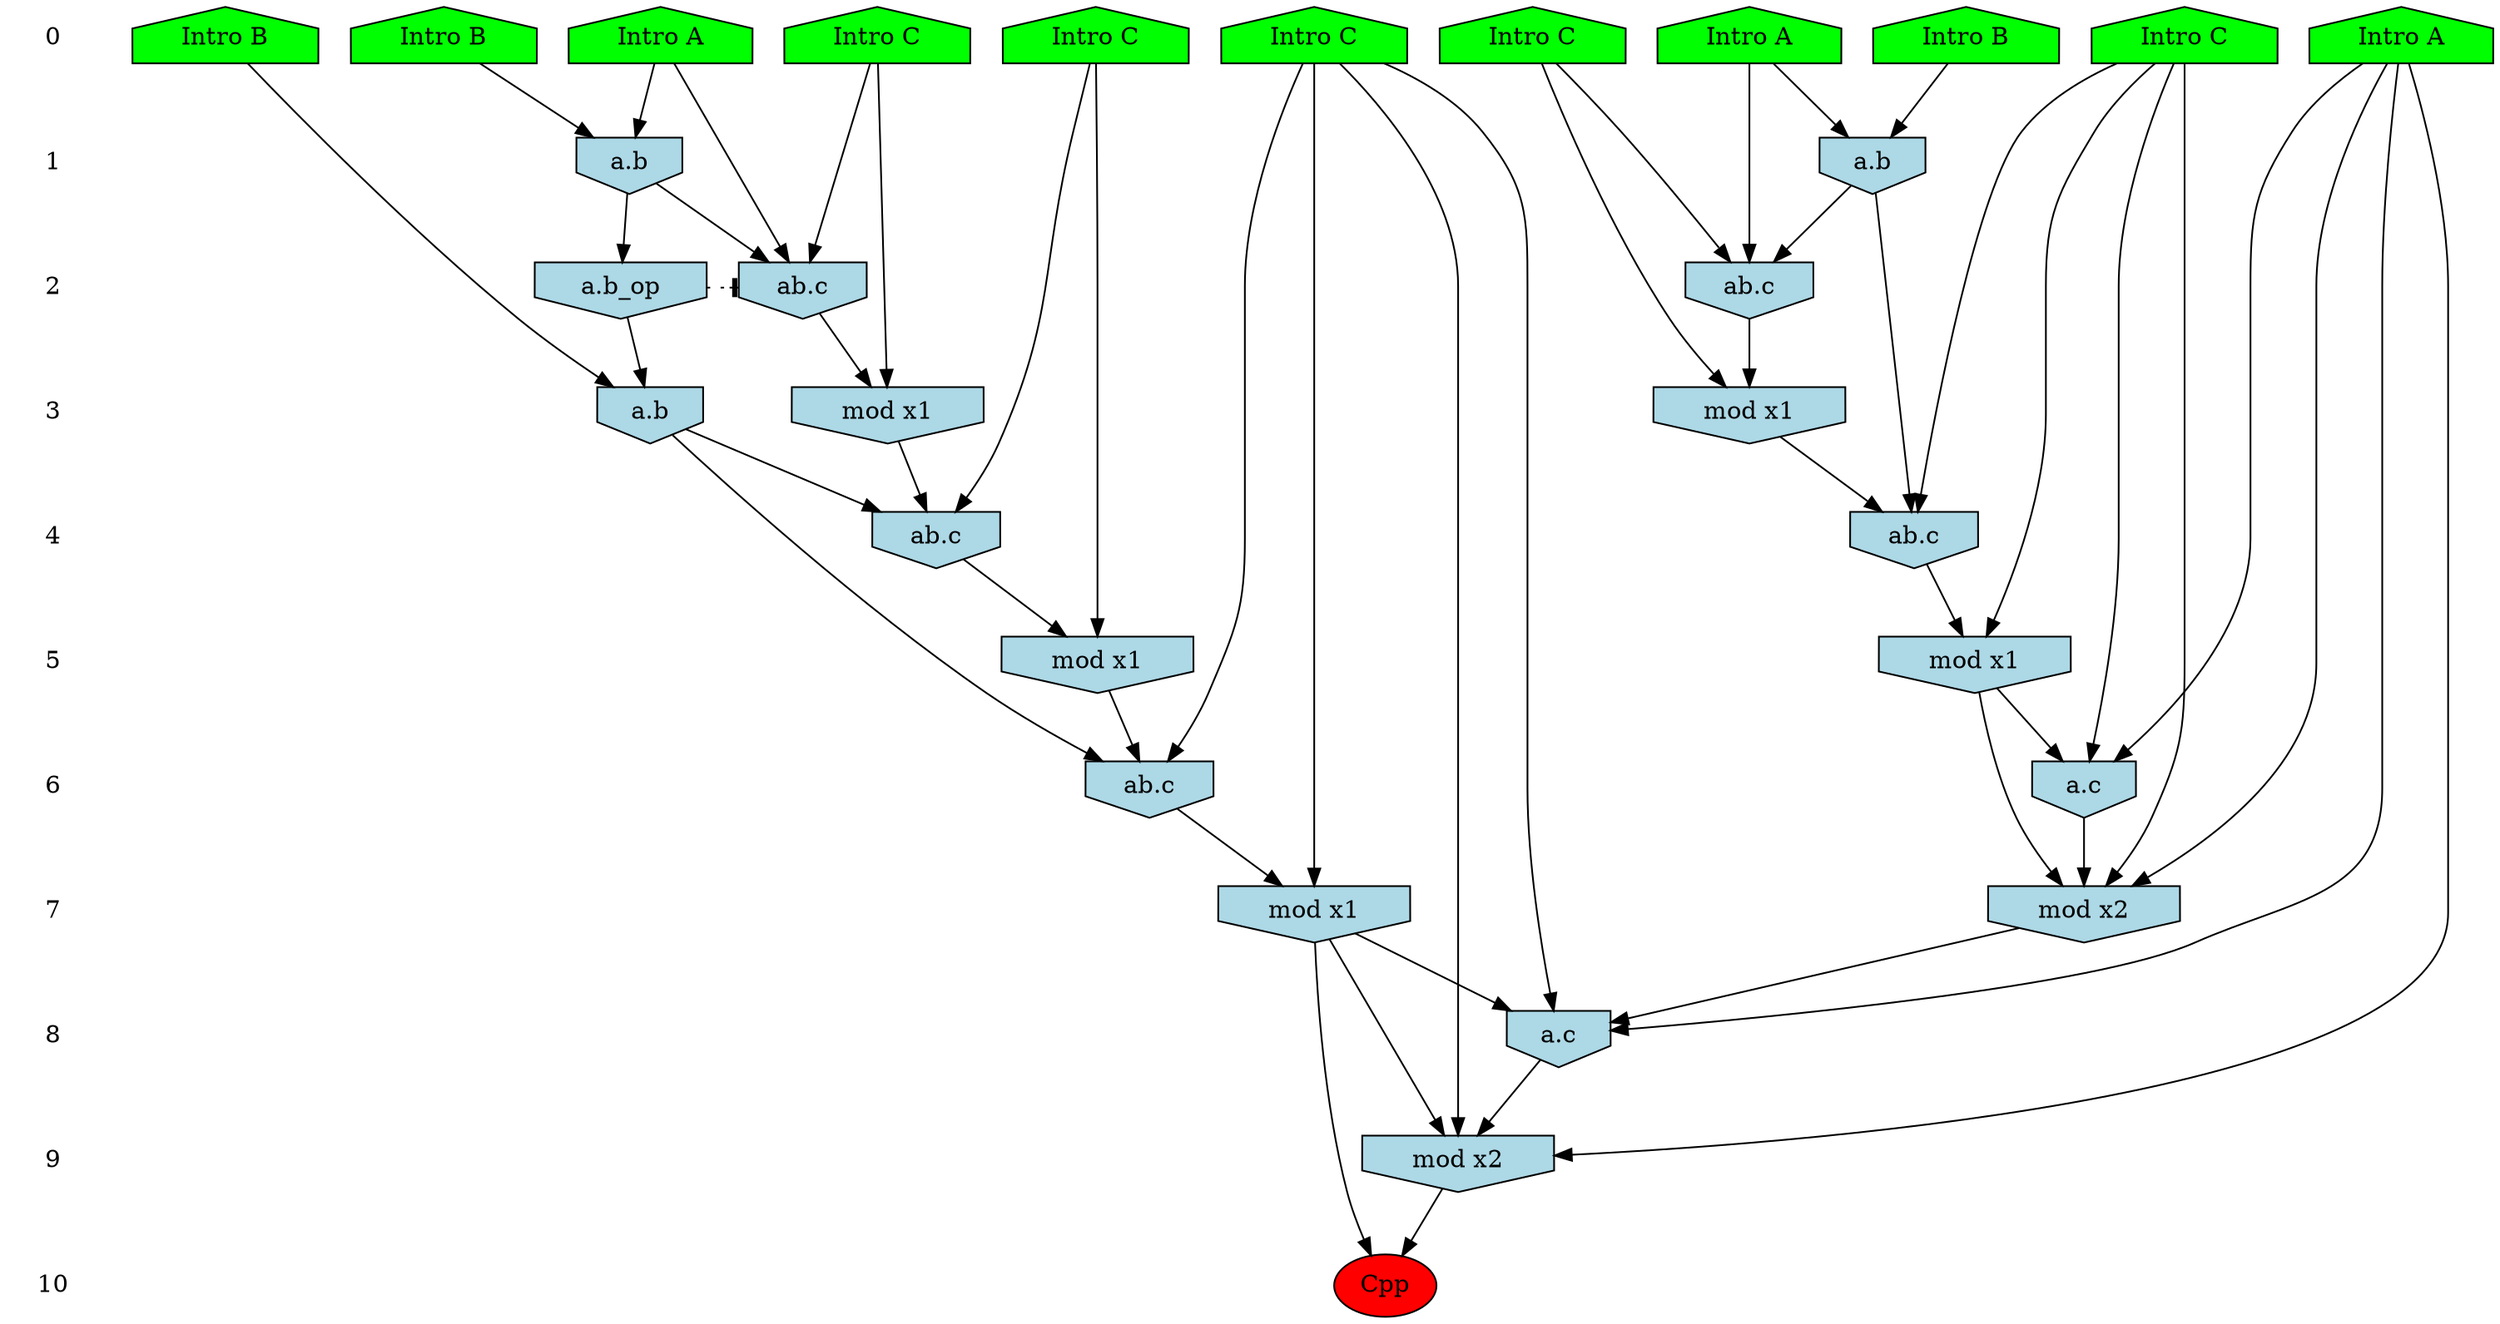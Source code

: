 /* Compression of 1 causal flows obtained in average at 2.038922E+01 t.u */
/* Compressed causal flows were: [3789] */
digraph G{
 ranksep=.5 ; 
{ rank = same ; "0" [shape=plaintext] ; node_1 [label ="Intro A", shape=house, style=filled, fillcolor=green] ;
node_2 [label ="Intro A", shape=house, style=filled, fillcolor=green] ;
node_3 [label ="Intro B", shape=house, style=filled, fillcolor=green] ;
node_4 [label ="Intro B", shape=house, style=filled, fillcolor=green] ;
node_5 [label ="Intro B", shape=house, style=filled, fillcolor=green] ;
node_6 [label ="Intro A", shape=house, style=filled, fillcolor=green] ;
node_7 [label ="Intro C", shape=house, style=filled, fillcolor=green] ;
node_8 [label ="Intro C", shape=house, style=filled, fillcolor=green] ;
node_9 [label ="Intro C", shape=house, style=filled, fillcolor=green] ;
node_10 [label ="Intro C", shape=house, style=filled, fillcolor=green] ;
node_11 [label ="Intro C", shape=house, style=filled, fillcolor=green] ;
}
{ rank = same ; "1" [shape=plaintext] ; node_12 [label="a.b", shape=invhouse, style=filled, fillcolor = lightblue] ;
node_16 [label="a.b", shape=invhouse, style=filled, fillcolor = lightblue] ;
}
{ rank = same ; "2" [shape=plaintext] ; node_13 [label="ab.c", shape=invhouse, style=filled, fillcolor = lightblue] ;
node_17 [label="ab.c", shape=invhouse, style=filled, fillcolor = lightblue] ;
node_22 [label="a.b_op", shape=invhouse, style=filled, fillcolor = lightblue] ;
}
{ rank = same ; "3" [shape=plaintext] ; node_14 [label="mod x1", shape=invhouse, style=filled, fillcolor = lightblue] ;
node_21 [label="mod x1", shape=invhouse, style=filled, fillcolor = lightblue] ;
node_23 [label="a.b", shape=invhouse, style=filled, fillcolor = lightblue] ;
}
{ rank = same ; "4" [shape=plaintext] ; node_15 [label="ab.c", shape=invhouse, style=filled, fillcolor = lightblue] ;
node_24 [label="ab.c", shape=invhouse, style=filled, fillcolor = lightblue] ;
}
{ rank = same ; "5" [shape=plaintext] ; node_18 [label="mod x1", shape=invhouse, style=filled, fillcolor = lightblue] ;
node_25 [label="mod x1", shape=invhouse, style=filled, fillcolor = lightblue] ;
}
{ rank = same ; "6" [shape=plaintext] ; node_19 [label="a.c", shape=invhouse, style=filled, fillcolor = lightblue] ;
node_26 [label="ab.c", shape=invhouse, style=filled, fillcolor = lightblue] ;
}
{ rank = same ; "7" [shape=plaintext] ; node_20 [label="mod x2", shape=invhouse, style=filled, fillcolor = lightblue] ;
node_27 [label="mod x1", shape=invhouse, style=filled, fillcolor = lightblue] ;
}
{ rank = same ; "8" [shape=plaintext] ; node_28 [label="a.c", shape=invhouse, style=filled, fillcolor = lightblue] ;
}
{ rank = same ; "9" [shape=plaintext] ; node_29 [label="mod x2", shape=invhouse, style=filled, fillcolor = lightblue] ;
}
{ rank = same ; "10" [shape=plaintext] ; node_30 [label ="Cpp", style=filled, fillcolor=red] ;
}
"0" -> "1" [style="invis"]; 
"1" -> "2" [style="invis"]; 
"2" -> "3" [style="invis"]; 
"3" -> "4" [style="invis"]; 
"4" -> "5" [style="invis"]; 
"5" -> "6" [style="invis"]; 
"6" -> "7" [style="invis"]; 
"7" -> "8" [style="invis"]; 
"8" -> "9" [style="invis"]; 
"9" -> "10" [style="invis"]; 
node_2 -> node_12
node_3 -> node_12
node_2 -> node_13
node_8 -> node_13
node_12 -> node_13
node_8 -> node_14
node_13 -> node_14
node_10 -> node_15
node_12 -> node_15
node_14 -> node_15
node_1 -> node_16
node_4 -> node_16
node_1 -> node_17
node_7 -> node_17
node_16 -> node_17
node_10 -> node_18
node_15 -> node_18
node_6 -> node_19
node_10 -> node_19
node_18 -> node_19
node_6 -> node_20
node_10 -> node_20
node_18 -> node_20
node_19 -> node_20
node_7 -> node_21
node_17 -> node_21
node_16 -> node_22
node_5 -> node_23
node_22 -> node_23
node_9 -> node_24
node_21 -> node_24
node_23 -> node_24
node_9 -> node_25
node_24 -> node_25
node_11 -> node_26
node_23 -> node_26
node_25 -> node_26
node_11 -> node_27
node_26 -> node_27
node_6 -> node_28
node_11 -> node_28
node_20 -> node_28
node_27 -> node_28
node_6 -> node_29
node_11 -> node_29
node_27 -> node_29
node_28 -> node_29
node_27 -> node_30
node_29 -> node_30
node_22 -> node_17 [style=dotted, arrowhead = tee] 
}
/*
 Dot generation time: 0.000907
*/